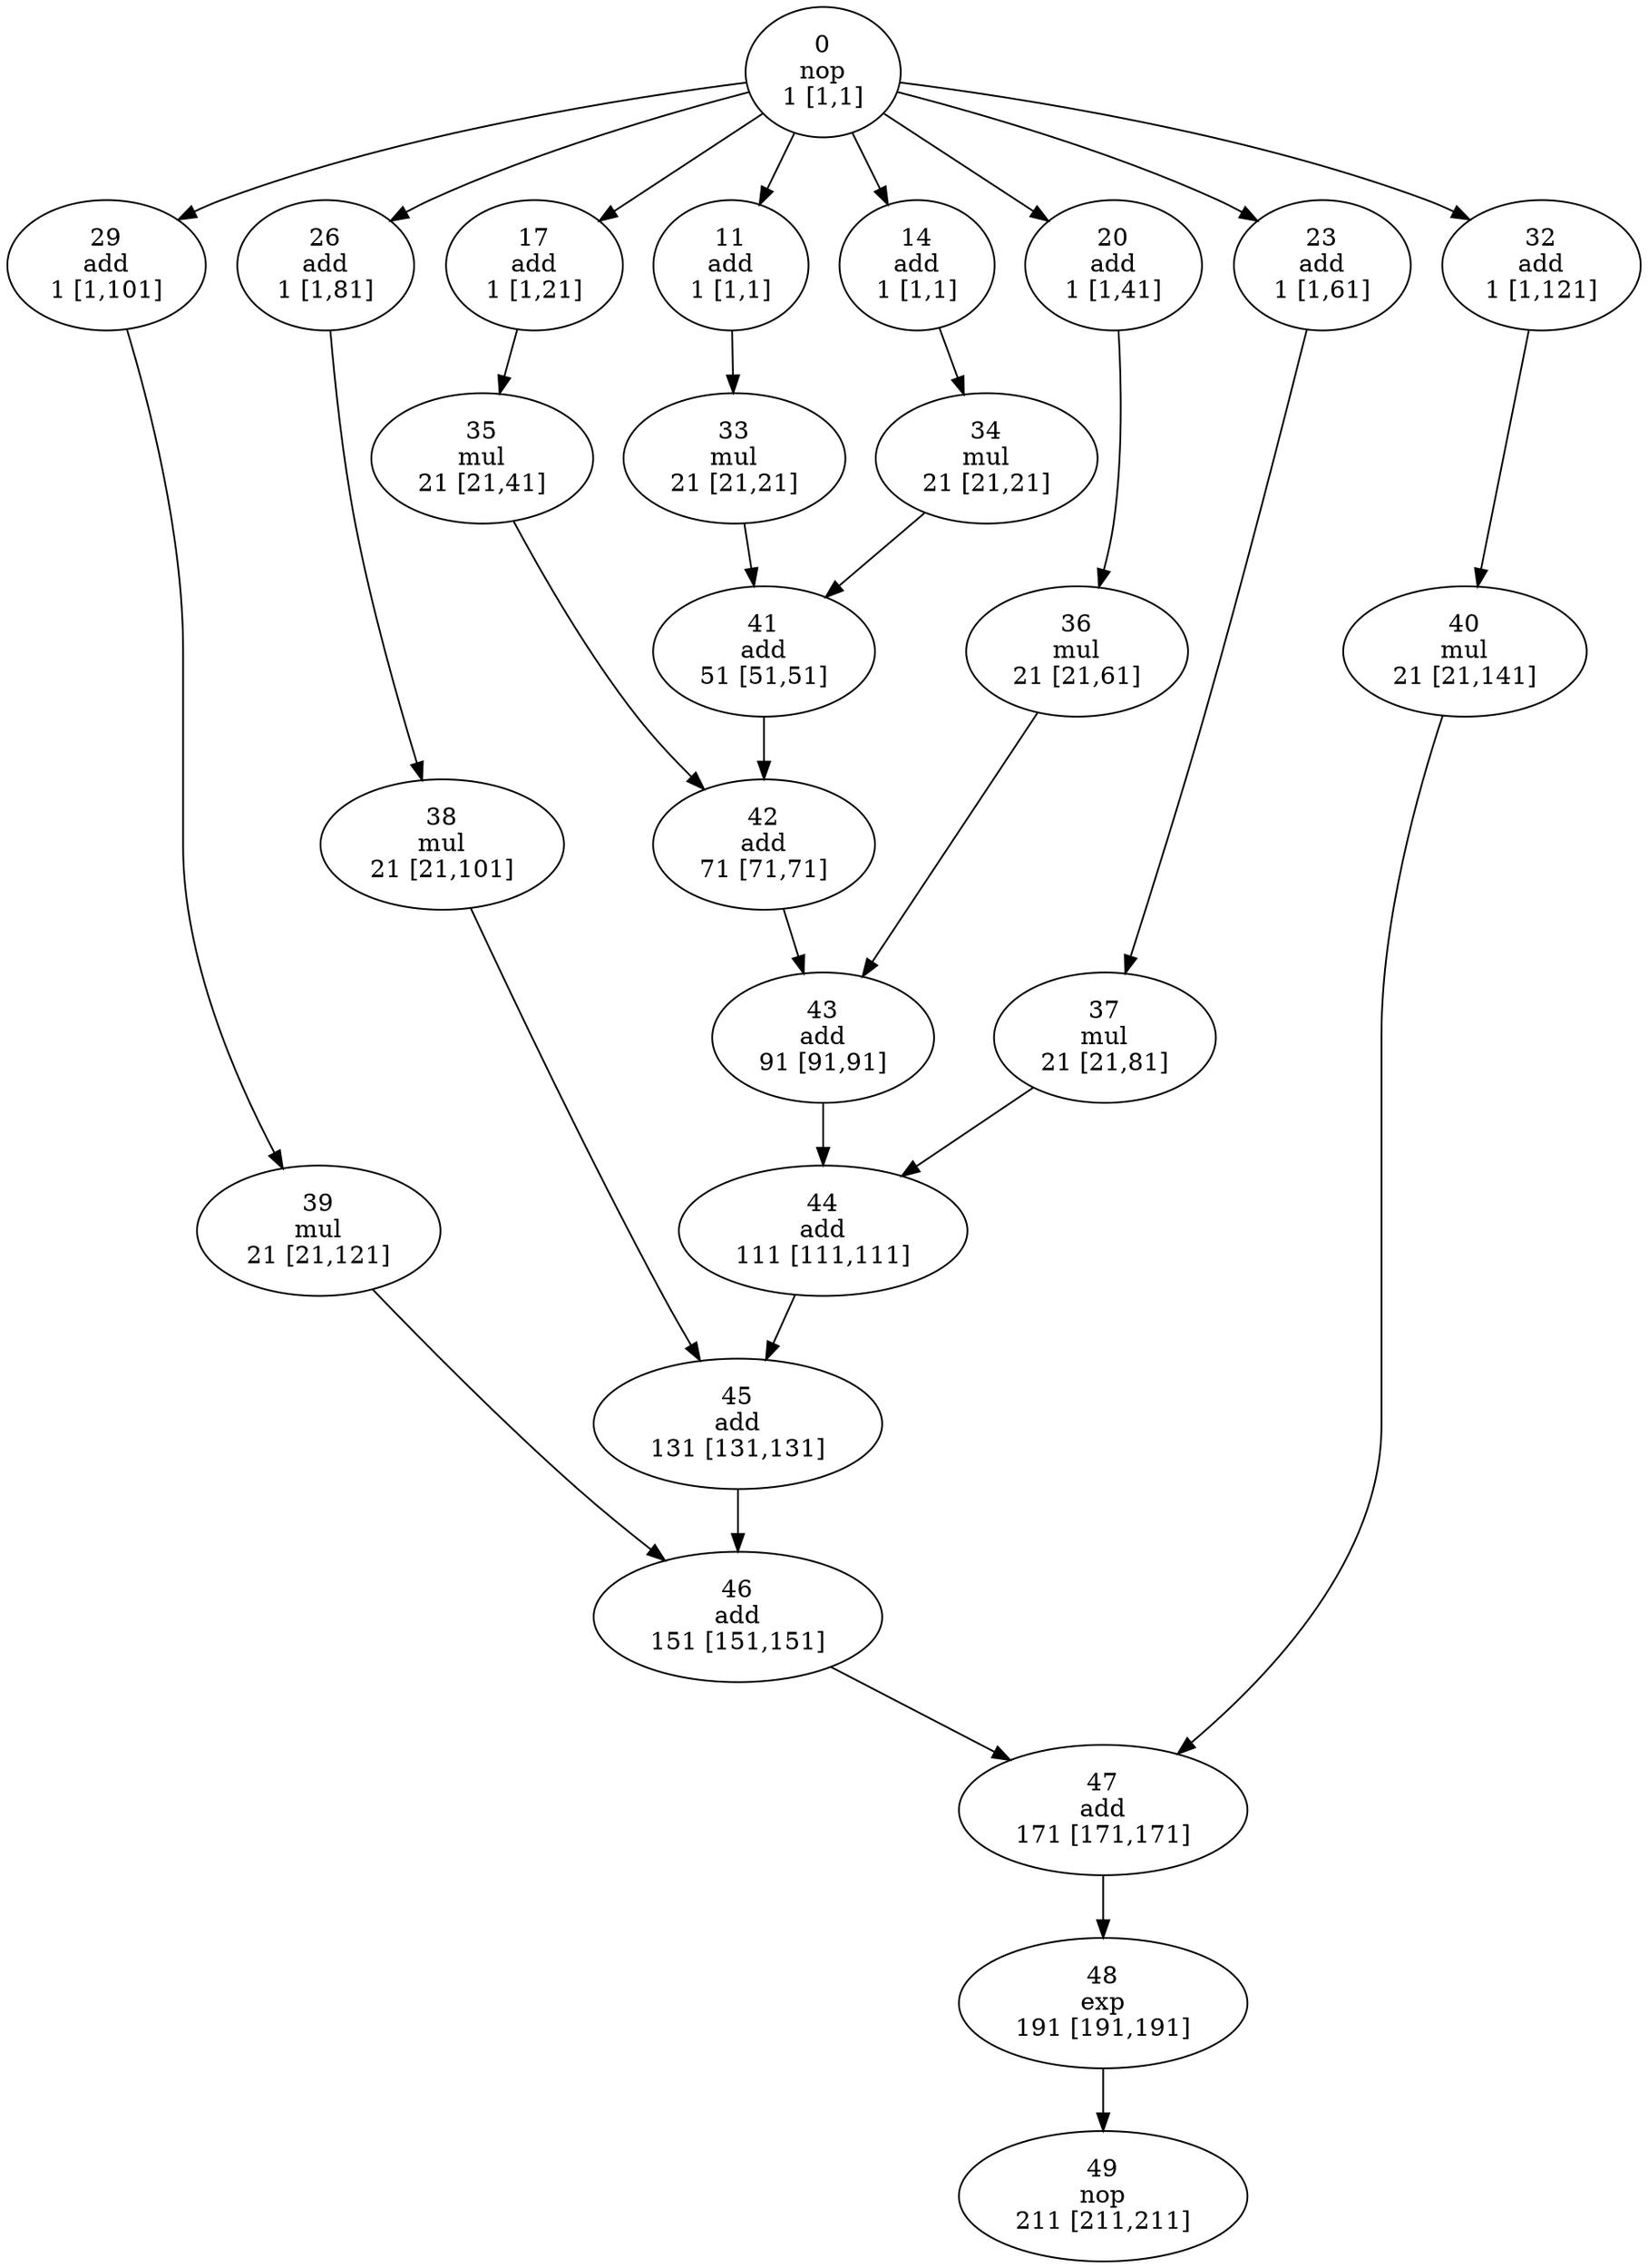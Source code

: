 strict digraph "fir1" {
node [fontcolor=black, style=empty];

42 [delay=20, tl=71, area=2, time_step=71, mobility=0, ts=71, label="42\nadd\n71 [71,71]"];
43 [delay=20, tl=91, area=2, time_step=91, mobility=0, ts=91, label="43\nadd\n91 [91,91]"];
26 [delay=20, tl=81, area=2, time_step=1, mobility=80, ts=1, label="26\nadd\n1 [1,81]"];
20 [delay=20, tl=41, area=2, time_step=1, mobility=40, ts=1, label="20\nadd\n1 [1,41]"];
48 [delay=20, tl=191, area=2, time_step=191, mobility=0, ts=191, label="48\nexp\n191 [191,191]"];
23 [delay=20, tl=61, area=2, time_step=1, mobility=60, ts=1, label="23\nadd\n1 [1,61]"];
46 [delay=20, tl=151, area=2, time_step=151, mobility=0, ts=151, label="46\nadd\n151 [151,151]"];
47 [delay=20, tl=171, area=2, time_step=171, mobility=0, ts=171, label="47\nadd\n171 [171,171]"];
44 [delay=20, tl=111, area=2, time_step=111, mobility=0, ts=111, label="44\nadd\n111 [111,111]"];
45 [delay=20, tl=131, area=2, time_step=131, mobility=0, ts=131, label="45\nadd\n131 [131,131]"];
29 [delay=20, tl=101, area=2, time_step=1, mobility=100, ts=1, label="29\nadd\n1 [1,101]"];
40 [delay=30, tl=141, area=17, time_step=21, mobility=120, ts=21, label="40\nmul\n21 [21,141]"];
41 [delay=20, tl=51, area=2, time_step=51, mobility=0, ts=51, label="41\nadd\n51 [51,51]"];
0 [delay=0, tl=1, area=0, time_step=1, mobility=0, ts=1, label="0\nnop\n1 [1,1]"];
39 [delay=30, tl=121, area=17, time_step=21, mobility=100, ts=21, label="39\nmul\n21 [21,121]"];
38 [delay=30, tl=101, area=17, time_step=21, mobility=80, ts=21, label="38\nmul\n21 [21,101]"];
11 [delay=20, tl=1, area=2, time_step=1, mobility=0, ts=1, label="11\nadd\n1 [1,1]"];
14 [delay=20, tl=1, area=2, time_step=1, mobility=0, ts=1, label="14\nadd\n1 [1,1]"];
17 [delay=20, tl=21, area=2, time_step=1, mobility=20, ts=1, label="17\nadd\n1 [1,21]"];
49 [delay=0, tl=211, area=0, time_step=211, mobility=0, ts=211, label="49\nnop\n211 [211,211]"];
37 [delay=30, tl=81, area=17, time_step=21, mobility=60, ts=21, label="37\nmul\n21 [21,81]"];
36 [delay=30, tl=61, area=17, time_step=21, mobility=40, ts=21, label="36\nmul\n21 [21,61]"];
35 [delay=30, tl=41, area=17, time_step=21, mobility=20, ts=21, label="35\nmul\n21 [21,41]"];
34 [delay=30, tl=21, area=17, time_step=21, mobility=0, ts=21, label="34\nmul\n21 [21,21]"];
33 [delay=30, tl=21, area=17, time_step=21, mobility=0, ts=21, label="33\nmul\n21 [21,21]"];
32 [delay=20, tl=121, area=2, time_step=1, mobility=120, ts=1, label="32\nadd\n1 [1,121]"];
42 -> 43  [name=34];
43 -> 44  [name=35];
26 -> 38  [name=18];
20 -> 36  [name=12];
48 -> 49;
23 -> 37  [name=15];
46 -> 47  [name=38];
47 -> 48  [name=39];
44 -> 45  [name=36];
45 -> 46  [name=37];
29 -> 39  [name=21];
40 -> 47  [name=32];
41 -> 42  [name=33];
0 -> 11;
0 -> 26;
0 -> 20;
0 -> 14;
0 -> 17;
0 -> 23;
0 -> 32;
0 -> 29;
39 -> 46  [name=31];
38 -> 45  [name=30];
11 -> 33  [name=3];
14 -> 34  [name=6];
17 -> 35  [name=9];
37 -> 44  [name=29];
36 -> 43  [name=28];
35 -> 42  [name=27];
34 -> 41  [name=26];
33 -> 41  [name=25];
32 -> 40  [name=24];
}
